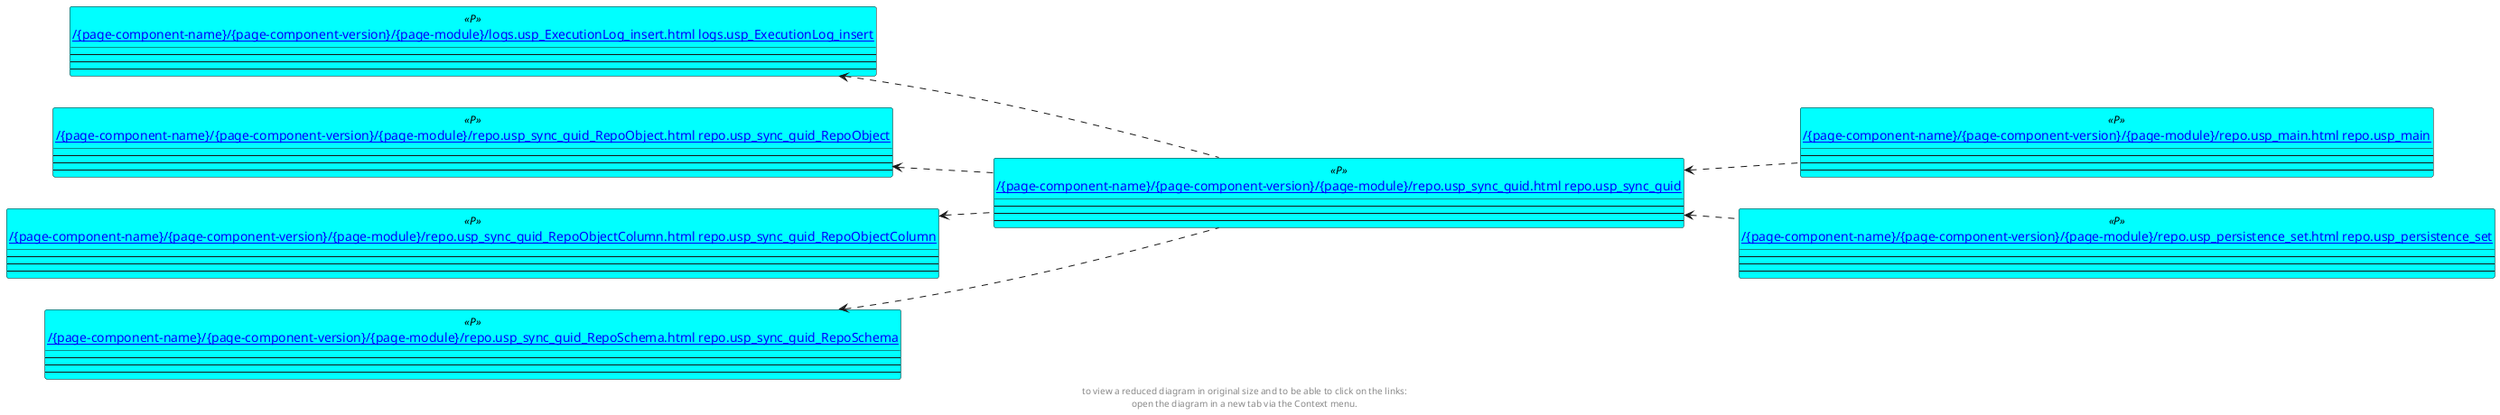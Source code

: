 @startuml
left to right direction
'top to bottom direction
hide circle
'avoide "." issues:
set namespaceSeparator none


skinparam class {
  BackgroundColor White
  BackgroundColor<<FN>> Yellow
  BackgroundColor<<FS>> Yellow
  BackgroundColor<<FT>> LightGray
  BackgroundColor<<IF>> Yellow
  BackgroundColor<<IS>> Yellow
  BackgroundColor<<P>> Aqua
  BackgroundColor<<PC>> Aqua
  BackgroundColor<<SN>> Yellow
  BackgroundColor<<SO>> SlateBlue
  BackgroundColor<<TF>> LightGray
  BackgroundColor<<TR>> Tomato
  BackgroundColor<<U>> White
  BackgroundColor<<V>> WhiteSmoke
  BackgroundColor<<X>> Aqua
}


entity "[[{site-url}/{page-component-name}/{page-component-version}/{page-module}/logs.usp_ExecutionLog_insert.html logs.usp_ExecutionLog_insert]]" as logs.usp_ExecutionLog_insert << P >> {
  --
  --
  --
}

entity "[[{site-url}/{page-component-name}/{page-component-version}/{page-module}/repo.usp_main.html repo.usp_main]]" as repo.usp_main << P >> {
  --
  --
  --
}

entity "[[{site-url}/{page-component-name}/{page-component-version}/{page-module}/repo.usp_persistence_set.html repo.usp_persistence_set]]" as repo.usp_persistence_set << P >> {
  --
  --
  --
}

entity "[[{site-url}/{page-component-name}/{page-component-version}/{page-module}/repo.usp_sync_guid.html repo.usp_sync_guid]]" as repo.usp_sync_guid << P >> {
  --
  --
  --
}

entity "[[{site-url}/{page-component-name}/{page-component-version}/{page-module}/repo.usp_sync_guid_RepoObject.html repo.usp_sync_guid_RepoObject]]" as repo.usp_sync_guid_RepoObject << P >> {
  --
  --
  --
}

entity "[[{site-url}/{page-component-name}/{page-component-version}/{page-module}/repo.usp_sync_guid_RepoObjectColumn.html repo.usp_sync_guid_RepoObjectColumn]]" as repo.usp_sync_guid_RepoObjectColumn << P >> {
  --
  --
  --
}

entity "[[{site-url}/{page-component-name}/{page-component-version}/{page-module}/repo.usp_sync_guid_RepoSchema.html repo.usp_sync_guid_RepoSchema]]" as repo.usp_sync_guid_RepoSchema << P >> {
  --
  --
  --
}

logs.usp_ExecutionLog_insert <.. repo.usp_sync_guid
repo.usp_sync_guid <.. repo.usp_persistence_set
repo.usp_sync_guid <.. repo.usp_main
repo.usp_sync_guid_RepoObject <.. repo.usp_sync_guid
repo.usp_sync_guid_RepoObjectColumn <.. repo.usp_sync_guid
repo.usp_sync_guid_RepoSchema <.. repo.usp_sync_guid

footer
to view a reduced diagram in original size and to be able to click on the links:
open the diagram in a new tab via the Context menu.
end footer

@enduml

